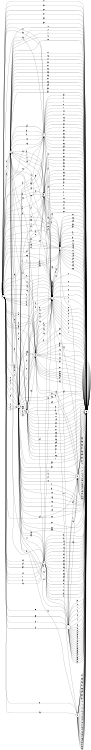 digraph EDSM {
__start0 [label="" shape="none"];

rankdir=LR;
size="8,5";

s0 [style="filled", color="black", fillcolor="white" shape="circle", label="0"];
s1 [style="filled", color="black", fillcolor="white" shape="circle", label="1"];
s2 [style="rounded,filled", color="black", fillcolor="white" shape="doublecircle", label="2"];
s3 [style="filled", color="black", fillcolor="white" shape="circle", label="3"];
s4 [style="filled", color="black", fillcolor="white" shape="circle", label="4"];
s5 [style="rounded,filled", color="black", fillcolor="white" shape="doublecircle", label="5"];
s6 [style="rounded,filled", color="black", fillcolor="white" shape="doublecircle", label="6"];
s7 [style="rounded,filled", color="black", fillcolor="white" shape="doublecircle", label="7"];
s8 [style="rounded,filled", color="black", fillcolor="white" shape="doublecircle", label="8"];
s9 [style="rounded,filled", color="black", fillcolor="white" shape="doublecircle", label="9"];
s10 [style="rounded,filled", color="black", fillcolor="white" shape="doublecircle", label="10"];
s11 [style="rounded,filled", color="black", fillcolor="white" shape="doublecircle", label="11"];
s12 [style="filled", color="black", fillcolor="white" shape="circle", label="12"];
s13 [style="filled", color="black", fillcolor="white" shape="circle", label="13"];
s0 -> s0 [label="0"];
s0 -> s1 [label="1"];
s0 -> s2 [label="2"];
s0 -> s3 [label="3"];
s0 -> s4 [label="4"];
s0 -> s0 [label="5"];
s0 -> s4 [label="6"];
s0 -> s5 [label="7"];
s0 -> s6 [label="8"];
s0 -> s8 [label="9"];
s0 -> s7 [label="10"];
s0 -> s4 [label="11"];
s0 -> s2 [label="12"];
s0 -> s8 [label="13"];
s0 -> s9 [label="14"];
s0 -> s4 [label="15"];
s0 -> s4 [label="16"];
s0 -> s13 [label="17"];
s0 -> s7 [label="18"];
s0 -> s0 [label="19"];
s0 -> s13 [label="20"];
s0 -> s0 [label="21"];
s0 -> s13 [label="22"];
s0 -> s3 [label="23"];
s0 -> s10 [label="24"];
s0 -> s11 [label="25"];
s0 -> s0 [label="26"];
s0 -> s13 [label="27"];
s0 -> s0 [label="28"];
s0 -> s13 [label="29"];
s0 -> s13 [label="30"];
s0 -> s0 [label="31"];
s1 -> s13 [label="0"];
s1 -> s2 [label="1"];
s1 -> s13 [label="2"];
s1 -> s5 [label="3"];
s1 -> s5 [label="4"];
s1 -> s0 [label="5"];
s1 -> s4 [label="6"];
s1 -> s13 [label="7"];
s1 -> s0 [label="8"];
s1 -> s13 [label="9"];
s1 -> s13 [label="10"];
s1 -> s13 [label="11"];
s1 -> s4 [label="12"];
s1 -> s2 [label="13"];
s1 -> s4 [label="14"];
s1 -> s3 [label="15"];
s1 -> s13 [label="16"];
s1 -> s13 [label="17"];
s1 -> s6 [label="18"];
s1 -> s2 [label="19"];
s1 -> s13 [label="20"];
s1 -> s13 [label="21"];
s1 -> s13 [label="22"];
s1 -> s13 [label="23"];
s1 -> s6 [label="24"];
s1 -> s2 [label="25"];
s1 -> s13 [label="26"];
s1 -> s13 [label="27"];
s1 -> s13 [label="28"];
s1 -> s13 [label="29"];
s1 -> s13 [label="30"];
s1 -> s13 [label="31"];
s2 -> s13 [label="0"];
s2 -> s0 [label="1"];
s2 -> s0 [label="2"];
s2 -> s0 [label="3"];
s2 -> s0 [label="4"];
s2 -> s13 [label="5"];
s2 -> s4 [label="6"];
s2 -> s2 [label="7"];
s2 -> s8 [label="8"];
s2 -> s4 [label="9"];
s2 -> s13 [label="10"];
s2 -> s1 [label="11"];
s2 -> s2 [label="12"];
s2 -> s7 [label="13"];
s2 -> s0 [label="14"];
s2 -> s13 [label="15"];
s2 -> s13 [label="16"];
s2 -> s13 [label="17"];
s2 -> s1 [label="18"];
s2 -> s13 [label="19"];
s2 -> s13 [label="20"];
s2 -> s13 [label="21"];
s2 -> s13 [label="22"];
s2 -> s0 [label="23"];
s2 -> s6 [label="24"];
s2 -> s2 [label="25"];
s2 -> s13 [label="26"];
s2 -> s13 [label="27"];
s2 -> s13 [label="28"];
s2 -> s13 [label="29"];
s2 -> s13 [label="30"];
s2 -> s13 [label="31"];
s3 -> s13 [label="0"];
s3 -> s0 [label="1"];
s3 -> s0 [label="2"];
s3 -> s0 [label="3"];
s3 -> s13 [label="4"];
s3 -> s13 [label="5"];
s3 -> s3 [label="6"];
s3 -> s0 [label="7"];
s3 -> s2 [label="8"];
s3 -> s4 [label="9"];
s3 -> s13 [label="10"];
s3 -> s13 [label="11"];
s3 -> s3 [label="12"];
s3 -> s0 [label="13"];
s3 -> s0 [label="14"];
s3 -> s13 [label="15"];
s3 -> s13 [label="16"];
s3 -> s13 [label="17"];
s3 -> s13 [label="18"];
s3 -> s13 [label="19"];
s3 -> s13 [label="20"];
s3 -> s2 [label="21"];
s3 -> s13 [label="22"];
s3 -> s13 [label="23"];
s3 -> s11 [label="24"];
s3 -> s2 [label="25"];
s3 -> s13 [label="26"];
s3 -> s13 [label="27"];
s3 -> s13 [label="28"];
s3 -> s13 [label="29"];
s3 -> s13 [label="30"];
s3 -> s13 [label="31"];
s4 -> s13 [label="0"];
s4 -> s4 [label="1"];
s4 -> s0 [label="2"];
s4 -> s4 [label="3"];
s4 -> s0 [label="4"];
s4 -> s0 [label="5"];
s4 -> s4 [label="6"];
s4 -> s4 [label="7"];
s4 -> s0 [label="8"];
s4 -> s4 [label="9"];
s4 -> s3 [label="10"];
s4 -> s12 [label="11"];
s4 -> s4 [label="12"];
s4 -> s4 [label="13"];
s4 -> s4 [label="14"];
s4 -> s4 [label="15"];
s4 -> s13 [label="16"];
s4 -> s13 [label="17"];
s4 -> s3 [label="18"];
s4 -> s13 [label="19"];
s4 -> s13 [label="20"];
s4 -> s13 [label="21"];
s4 -> s13 [label="22"];
s4 -> s13 [label="23"];
s4 -> s0 [label="24"];
s4 -> s0 [label="25"];
s4 -> s13 [label="26"];
s4 -> s13 [label="27"];
s4 -> s13 [label="28"];
s4 -> s13 [label="29"];
s4 -> s13 [label="30"];
s4 -> s13 [label="31"];
s5 -> s13 [label="0"];
s5 -> s13 [label="1"];
s5 -> s13 [label="2"];
s5 -> s0 [label="3"];
s5 -> s3 [label="4"];
s5 -> s0 [label="5"];
s5 -> s4 [label="6"];
s5 -> s13 [label="7"];
s5 -> s3 [label="8"];
s5 -> s4 [label="9"];
s5 -> s13 [label="10"];
s5 -> s1 [label="11"];
s5 -> s4 [label="12"];
s5 -> s1 [label="13"];
s5 -> s4 [label="14"];
s5 -> s3 [label="15"];
s5 -> s13 [label="16"];
s5 -> s13 [label="17"];
s5 -> s0 [label="18"];
s5 -> s13 [label="19"];
s5 -> s13 [label="20"];
s5 -> s13 [label="21"];
s5 -> s13 [label="22"];
s5 -> s13 [label="23"];
s5 -> s2 [label="24"];
s5 -> s13 [label="25"];
s5 -> s13 [label="26"];
s5 -> s13 [label="27"];
s5 -> s13 [label="28"];
s5 -> s13 [label="29"];
s5 -> s13 [label="30"];
s5 -> s13 [label="31"];
s6 -> s13 [label="0"];
s6 -> s13 [label="1"];
s6 -> s2 [label="2"];
s6 -> s5 [label="3"];
s6 -> s0 [label="4"];
s6 -> s13 [label="5"];
s6 -> s4 [label="6"];
s6 -> s2 [label="7"];
s6 -> s13 [label="8"];
s6 -> s7 [label="9"];
s6 -> s4 [label="10"];
s6 -> s4 [label="11"];
s6 -> s5 [label="12"];
s6 -> s8 [label="13"];
s6 -> s4 [label="14"];
s6 -> s0 [label="15"];
s6 -> s13 [label="16"];
s6 -> s13 [label="17"];
s6 -> s4 [label="18"];
s6 -> s13 [label="19"];
s6 -> s13 [label="20"];
s6 -> s13 [label="21"];
s6 -> s13 [label="22"];
s6 -> s13 [label="23"];
s6 -> s2 [label="24"];
s6 -> s2 [label="25"];
s6 -> s13 [label="26"];
s6 -> s13 [label="27"];
s6 -> s13 [label="28"];
s6 -> s13 [label="29"];
s6 -> s13 [label="30"];
s6 -> s13 [label="31"];
s7 -> s13 [label="0"];
s7 -> s13 [label="1"];
s7 -> s13 [label="2"];
s7 -> s0 [label="3"];
s7 -> s2 [label="4"];
s7 -> s1 [label="5"];
s7 -> s4 [label="6"];
s7 -> s13 [label="7"];
s7 -> s4 [label="8"];
s7 -> s1 [label="9"];
s7 -> s13 [label="10"];
s7 -> s0 [label="11"];
s7 -> s1 [label="12"];
s7 -> s1 [label="13"];
s7 -> s4 [label="14"];
s7 -> s0 [label="15"];
s7 -> s0 [label="16"];
s7 -> s13 [label="17"];
s7 -> s13 [label="18"];
s7 -> s13 [label="19"];
s7 -> s13 [label="20"];
s7 -> s13 [label="21"];
s7 -> s13 [label="22"];
s7 -> s13 [label="23"];
s7 -> s1 [label="24"];
s7 -> s2 [label="25"];
s7 -> s13 [label="26"];
s7 -> s13 [label="27"];
s7 -> s13 [label="28"];
s7 -> s13 [label="29"];
s7 -> s13 [label="30"];
s7 -> s13 [label="31"];
s8 -> s1 [label="0"];
s8 -> s2 [label="1"];
s8 -> s0 [label="2"];
s8 -> s4 [label="3"];
s8 -> s1 [label="4"];
s8 -> s13 [label="5"];
s8 -> s4 [label="6"];
s8 -> s0 [label="7"];
s8 -> s2 [label="8"];
s8 -> s2 [label="9"];
s8 -> s0 [label="10"];
s8 -> s1 [label="11"];
s8 -> s5 [label="12"];
s8 -> s8 [label="13"];
s8 -> s4 [label="14"];
s8 -> s4 [label="15"];
s8 -> s13 [label="16"];
s8 -> s13 [label="17"];
s8 -> s4 [label="18"];
s8 -> s13 [label="19"];
s8 -> s13 [label="20"];
s8 -> s13 [label="21"];
s8 -> s13 [label="22"];
s8 -> s13 [label="23"];
s8 -> s9 [label="24"];
s8 -> s2 [label="25"];
s8 -> s13 [label="26"];
s8 -> s13 [label="27"];
s8 -> s13 [label="28"];
s8 -> s13 [label="29"];
s8 -> s13 [label="30"];
s8 -> s13 [label="31"];
s9 -> s13 [label="0"];
s9 -> s13 [label="1"];
s9 -> s13 [label="2"];
s9 -> s13 [label="3"];
s9 -> s13 [label="4"];
s9 -> s13 [label="5"];
s9 -> s13 [label="6"];
s9 -> s0 [label="7"];
s9 -> s0 [label="8"];
s9 -> s1 [label="9"];
s9 -> s13 [label="10"];
s9 -> s1 [label="11"];
s9 -> s4 [label="12"];
s9 -> s2 [label="13"];
s9 -> s13 [label="14"];
s9 -> s3 [label="15"];
s9 -> s13 [label="16"];
s9 -> s13 [label="17"];
s9 -> s0 [label="18"];
s9 -> s0 [label="19"];
s9 -> s13 [label="20"];
s9 -> s13 [label="21"];
s9 -> s13 [label="22"];
s9 -> s13 [label="23"];
s9 -> s0 [label="24"];
s9 -> s2 [label="25"];
s9 -> s13 [label="26"];
s9 -> s13 [label="27"];
s9 -> s13 [label="28"];
s9 -> s13 [label="29"];
s9 -> s0 [label="30"];
s9 -> s13 [label="31"];
s10 -> s13 [label="0"];
s10 -> s13 [label="1"];
s10 -> s13 [label="2"];
s10 -> s13 [label="3"];
s10 -> s13 [label="4"];
s10 -> s13 [label="5"];
s10 -> s2 [label="6"];
s10 -> s2 [label="7"];
s10 -> s8 [label="8"];
s10 -> s2 [label="9"];
s10 -> s13 [label="10"];
s10 -> s13 [label="11"];
s10 -> s11 [label="12"];
s10 -> s8 [label="13"];
s10 -> s2 [label="14"];
s10 -> s13 [label="15"];
s10 -> s13 [label="16"];
s10 -> s13 [label="17"];
s10 -> s4 [label="18"];
s10 -> s13 [label="19"];
s10 -> s13 [label="20"];
s10 -> s13 [label="21"];
s10 -> s13 [label="22"];
s10 -> s13 [label="23"];
s10 -> s3 [label="24"];
s10 -> s13 [label="25"];
s10 -> s13 [label="26"];
s10 -> s13 [label="27"];
s10 -> s13 [label="28"];
s10 -> s13 [label="29"];
s10 -> s13 [label="30"];
s10 -> s13 [label="31"];
s11 -> s13 [label="0"];
s11 -> s13 [label="1"];
s11 -> s13 [label="2"];
s11 -> s13 [label="3"];
s11 -> s13 [label="4"];
s11 -> s13 [label="5"];
s11 -> s0 [label="6"];
s11 -> s10 [label="7"];
s11 -> s2 [label="8"];
s11 -> s0 [label="9"];
s11 -> s13 [label="10"];
s11 -> s13 [label="11"];
s11 -> s2 [label="12"];
s11 -> s10 [label="13"];
s11 -> s13 [label="14"];
s11 -> s13 [label="15"];
s11 -> s13 [label="16"];
s11 -> s13 [label="17"];
s11 -> s2 [label="18"];
s11 -> s13 [label="19"];
s11 -> s13 [label="20"];
s11 -> s13 [label="21"];
s11 -> s0 [label="22"];
s11 -> s13 [label="23"];
s11 -> s10 [label="24"];
s11 -> s13 [label="25"];
s11 -> s13 [label="26"];
s11 -> s13 [label="27"];
s11 -> s13 [label="28"];
s11 -> s13 [label="29"];
s11 -> s13 [label="30"];
s11 -> s13 [label="31"];
s12 -> s13 [label="0"];
s12 -> s13 [label="1"];
s12 -> s13 [label="2"];
s12 -> s13 [label="3"];
s12 -> s13 [label="4"];
s12 -> s13 [label="5"];
s12 -> s13 [label="6"];
s12 -> s13 [label="7"];
s12 -> s0 [label="8"];
s12 -> s2 [label="9"];
s12 -> s13 [label="10"];
s12 -> s13 [label="11"];
s12 -> s13 [label="12"];
s12 -> s0 [label="13"];
s12 -> s13 [label="14"];
s12 -> s13 [label="15"];
s12 -> s13 [label="16"];
s12 -> s13 [label="17"];
s12 -> s13 [label="18"];
s12 -> s13 [label="19"];
s12 -> s13 [label="20"];
s12 -> s13 [label="21"];
s12 -> s13 [label="22"];
s12 -> s13 [label="23"];
s12 -> s13 [label="24"];
s12 -> s13 [label="25"];
s12 -> s13 [label="26"];
s12 -> s13 [label="27"];
s12 -> s13 [label="28"];
s12 -> s13 [label="29"];
s12 -> s13 [label="30"];
s12 -> s13 [label="31"];
s13 -> s13 [label="0"];
s13 -> s13 [label="1"];
s13 -> s13 [label="2"];
s13 -> s13 [label="3"];
s13 -> s13 [label="4"];
s13 -> s13 [label="5"];
s13 -> s13 [label="6"];
s13 -> s13 [label="7"];
s13 -> s13 [label="8"];
s13 -> s13 [label="9"];
s13 -> s13 [label="10"];
s13 -> s13 [label="11"];
s13 -> s13 [label="12"];
s13 -> s13 [label="13"];
s13 -> s13 [label="14"];
s13 -> s13 [label="15"];
s13 -> s13 [label="16"];
s13 -> s13 [label="17"];
s13 -> s13 [label="18"];
s13 -> s13 [label="19"];
s13 -> s13 [label="20"];
s13 -> s13 [label="21"];
s13 -> s13 [label="22"];
s13 -> s13 [label="23"];
s13 -> s13 [label="24"];
s13 -> s13 [label="25"];
s13 -> s13 [label="26"];
s13 -> s13 [label="27"];
s13 -> s13 [label="28"];
s13 -> s13 [label="29"];
s13 -> s13 [label="30"];
s13 -> s13 [label="31"];

}